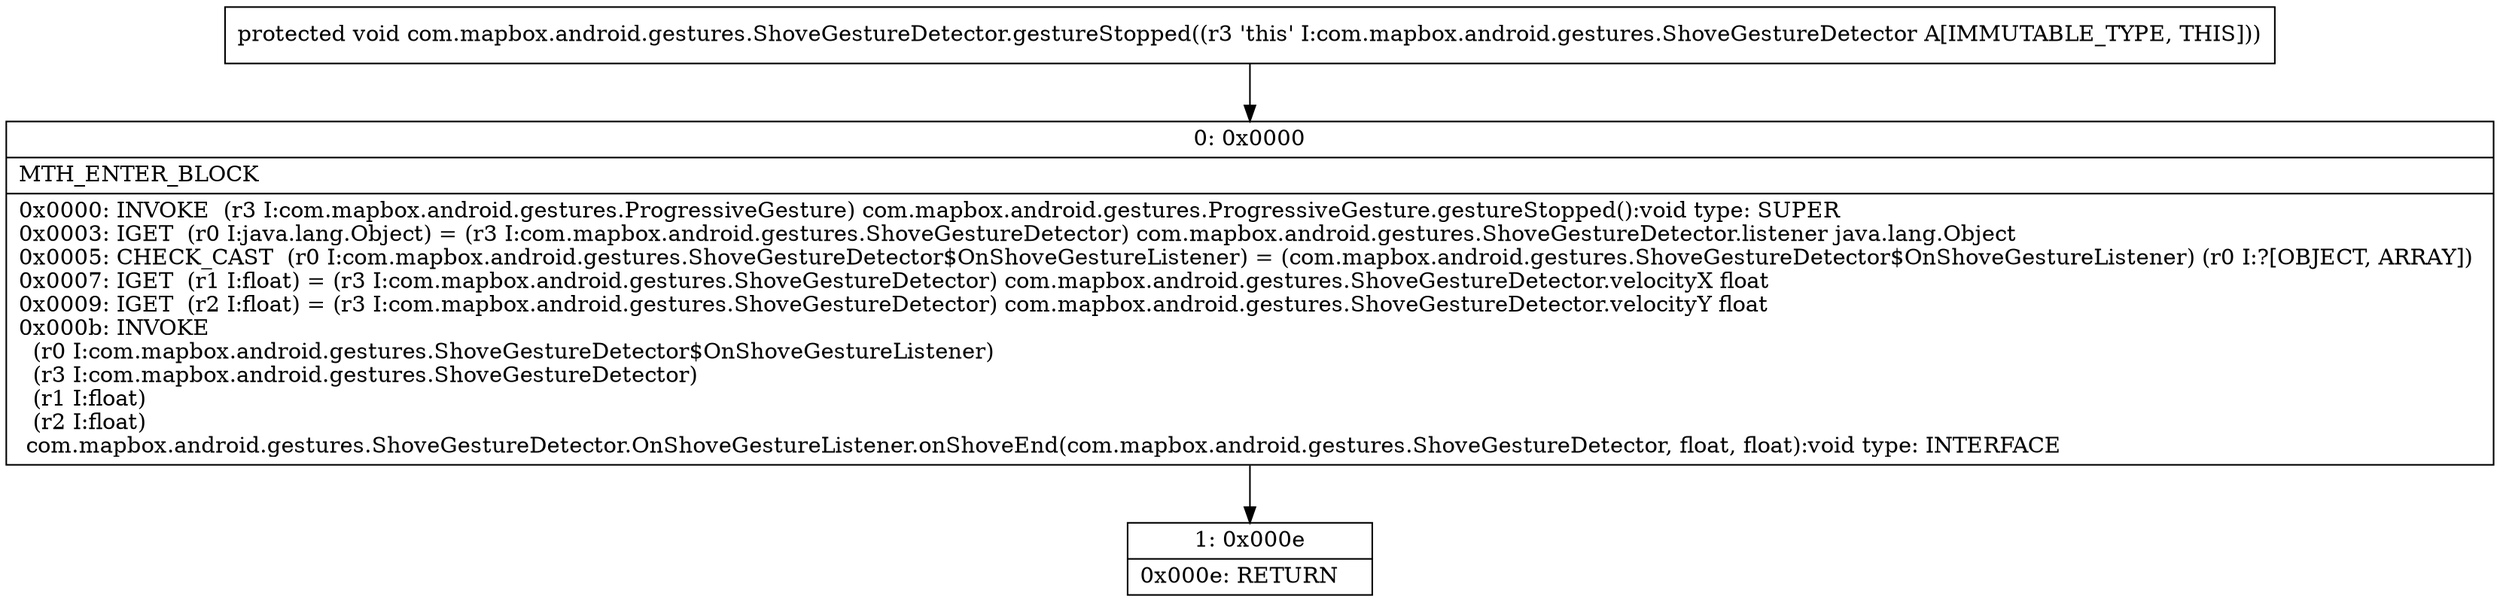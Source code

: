 digraph "CFG forcom.mapbox.android.gestures.ShoveGestureDetector.gestureStopped()V" {
Node_0 [shape=record,label="{0\:\ 0x0000|MTH_ENTER_BLOCK\l|0x0000: INVOKE  (r3 I:com.mapbox.android.gestures.ProgressiveGesture) com.mapbox.android.gestures.ProgressiveGesture.gestureStopped():void type: SUPER \l0x0003: IGET  (r0 I:java.lang.Object) = (r3 I:com.mapbox.android.gestures.ShoveGestureDetector) com.mapbox.android.gestures.ShoveGestureDetector.listener java.lang.Object \l0x0005: CHECK_CAST  (r0 I:com.mapbox.android.gestures.ShoveGestureDetector$OnShoveGestureListener) = (com.mapbox.android.gestures.ShoveGestureDetector$OnShoveGestureListener) (r0 I:?[OBJECT, ARRAY]) \l0x0007: IGET  (r1 I:float) = (r3 I:com.mapbox.android.gestures.ShoveGestureDetector) com.mapbox.android.gestures.ShoveGestureDetector.velocityX float \l0x0009: IGET  (r2 I:float) = (r3 I:com.mapbox.android.gestures.ShoveGestureDetector) com.mapbox.android.gestures.ShoveGestureDetector.velocityY float \l0x000b: INVOKE  \l  (r0 I:com.mapbox.android.gestures.ShoveGestureDetector$OnShoveGestureListener)\l  (r3 I:com.mapbox.android.gestures.ShoveGestureDetector)\l  (r1 I:float)\l  (r2 I:float)\l com.mapbox.android.gestures.ShoveGestureDetector.OnShoveGestureListener.onShoveEnd(com.mapbox.android.gestures.ShoveGestureDetector, float, float):void type: INTERFACE \l}"];
Node_1 [shape=record,label="{1\:\ 0x000e|0x000e: RETURN   \l}"];
MethodNode[shape=record,label="{protected void com.mapbox.android.gestures.ShoveGestureDetector.gestureStopped((r3 'this' I:com.mapbox.android.gestures.ShoveGestureDetector A[IMMUTABLE_TYPE, THIS])) }"];
MethodNode -> Node_0;
Node_0 -> Node_1;
}

